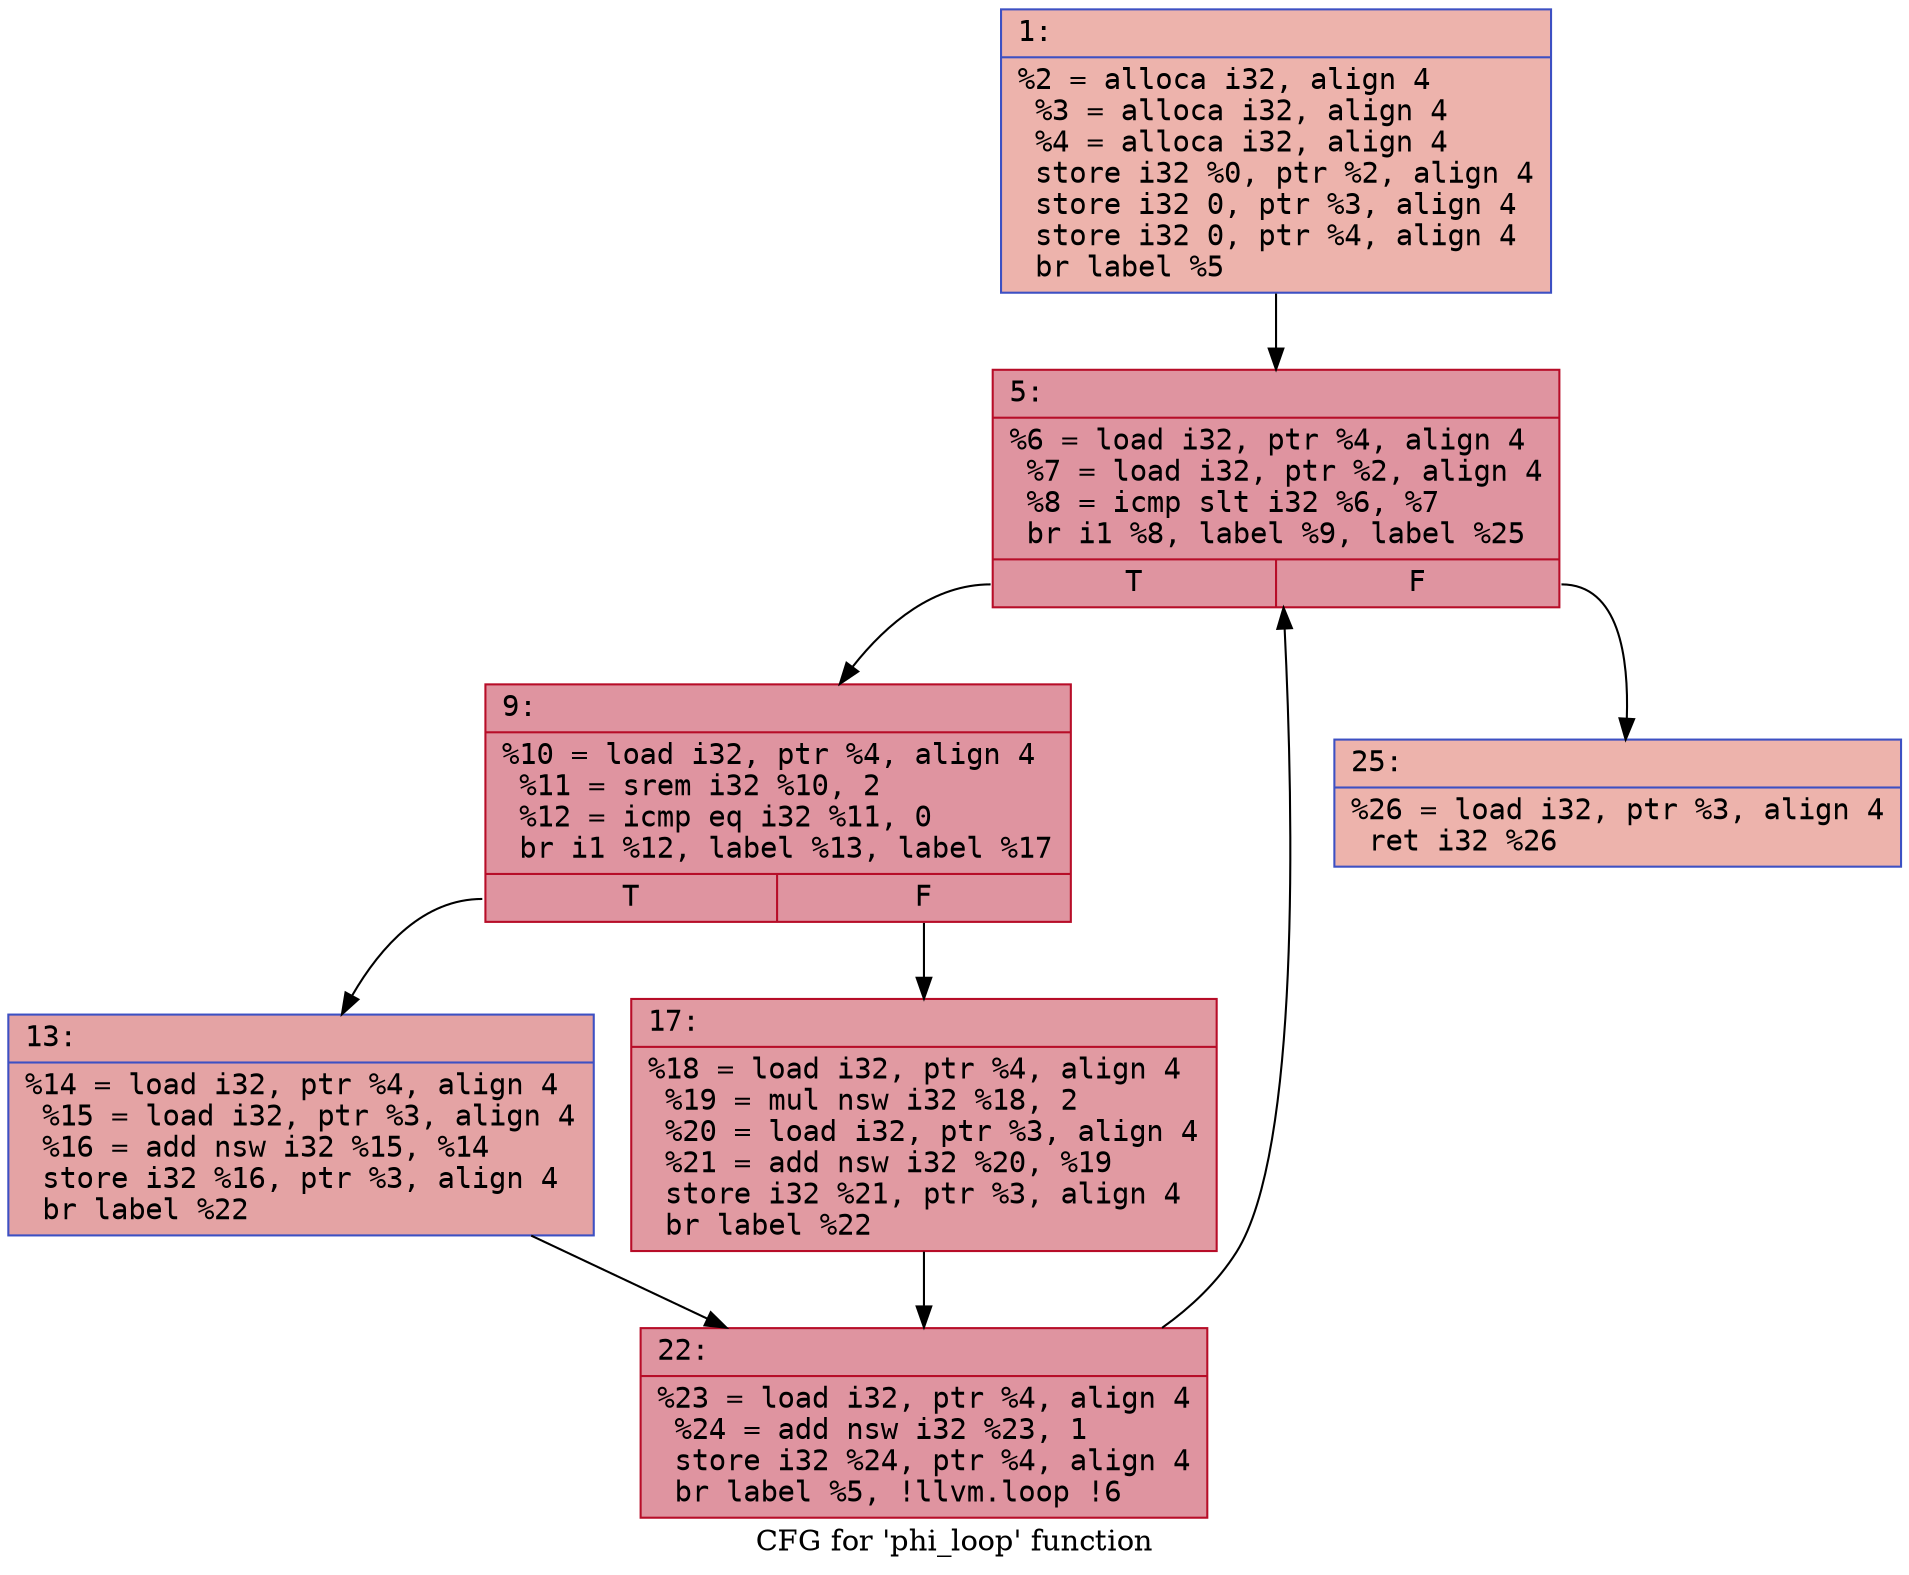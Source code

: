 digraph "CFG for 'phi_loop' function" {
	label="CFG for 'phi_loop' function";

	Node0x5e23b60220a0 [shape=record,color="#3d50c3ff", style=filled, fillcolor="#d6524470" fontname="Courier",label="{1:\l|  %2 = alloca i32, align 4\l  %3 = alloca i32, align 4\l  %4 = alloca i32, align 4\l  store i32 %0, ptr %2, align 4\l  store i32 0, ptr %3, align 4\l  store i32 0, ptr %4, align 4\l  br label %5\l}"];
	Node0x5e23b60220a0 -> Node0x5e23b60228a0;
	Node0x5e23b60228a0 [shape=record,color="#b70d28ff", style=filled, fillcolor="#b70d2870" fontname="Courier",label="{5:\l|  %6 = load i32, ptr %4, align 4\l  %7 = load i32, ptr %2, align 4\l  %8 = icmp slt i32 %6, %7\l  br i1 %8, label %9, label %25\l|{<s0>T|<s1>F}}"];
	Node0x5e23b60228a0:s0 -> Node0x5e23b6022a70;
	Node0x5e23b60228a0:s1 -> Node0x5e23b6022ad0;
	Node0x5e23b6022a70 [shape=record,color="#b70d28ff", style=filled, fillcolor="#b70d2870" fontname="Courier",label="{9:\l|  %10 = load i32, ptr %4, align 4\l  %11 = srem i32 %10, 2\l  %12 = icmp eq i32 %11, 0\l  br i1 %12, label %13, label %17\l|{<s0>T|<s1>F}}"];
	Node0x5e23b6022a70:s0 -> Node0x5e23b6022c60;
	Node0x5e23b6022a70:s1 -> Node0x5e23b6022cc0;
	Node0x5e23b6022c60 [shape=record,color="#3d50c3ff", style=filled, fillcolor="#c32e3170" fontname="Courier",label="{13:\l|  %14 = load i32, ptr %4, align 4\l  %15 = load i32, ptr %3, align 4\l  %16 = add nsw i32 %15, %14\l  store i32 %16, ptr %3, align 4\l  br label %22\l}"];
	Node0x5e23b6022c60 -> Node0x5e23b6023040;
	Node0x5e23b6022cc0 [shape=record,color="#b70d28ff", style=filled, fillcolor="#bb1b2c70" fontname="Courier",label="{17:\l|  %18 = load i32, ptr %4, align 4\l  %19 = mul nsw i32 %18, 2\l  %20 = load i32, ptr %3, align 4\l  %21 = add nsw i32 %20, %19\l  store i32 %21, ptr %3, align 4\l  br label %22\l}"];
	Node0x5e23b6022cc0 -> Node0x5e23b6023040;
	Node0x5e23b6023040 [shape=record,color="#b70d28ff", style=filled, fillcolor="#b70d2870" fontname="Courier",label="{22:\l|  %23 = load i32, ptr %4, align 4\l  %24 = add nsw i32 %23, 1\l  store i32 %24, ptr %4, align 4\l  br label %5, !llvm.loop !6\l}"];
	Node0x5e23b6023040 -> Node0x5e23b60228a0;
	Node0x5e23b6022ad0 [shape=record,color="#3d50c3ff", style=filled, fillcolor="#d6524470" fontname="Courier",label="{25:\l|  %26 = load i32, ptr %3, align 4\l  ret i32 %26\l}"];
}
